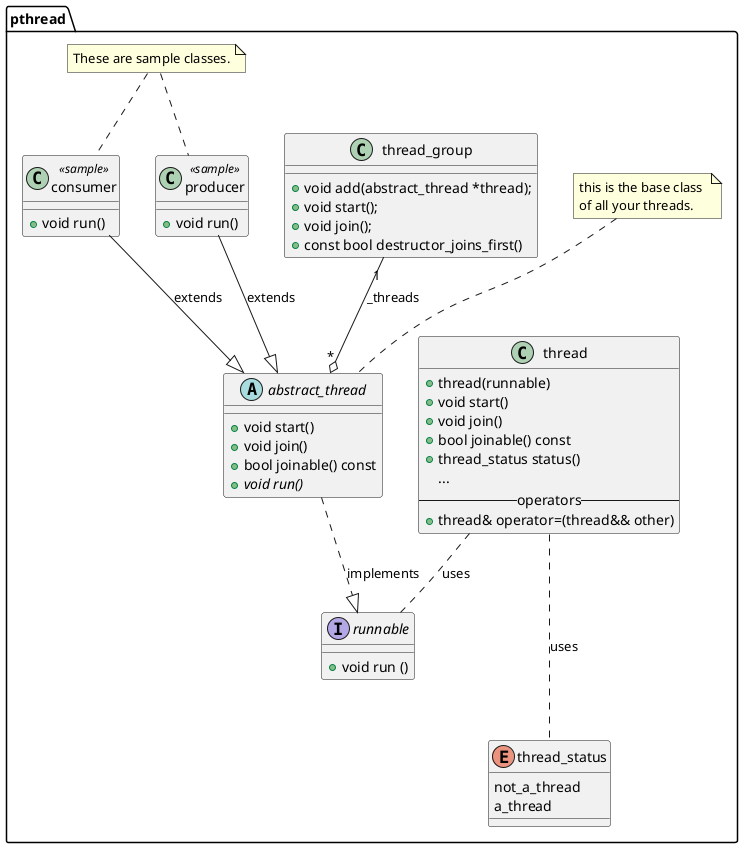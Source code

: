 @startuml

namespace pthread {

    enum thread_status{
      not_a_thread
      a_thread
    }

    interface runnable {
      +void run ()
    }

    abstract abstract_thread {
      +void start()
      +void join()
      +bool joinable() const
      +{abstract} void run()
    }

    abstract_thread ..|> runnable : implements
    note top of abstract_thread : this is the base class \nof all your threads.

    class thread{
      +thread(runnable)
      +void start()
      +void join()
      +bool joinable() const
      +thread_status status()
      ...
      -- operators --
      +thread& operator=(thread&& other)
    }

    thread ... thread_status : uses
    thread .. runnable : uses

    class thread_group {
      +void add(abstract_thread *thread);
      +void start();
      +void join();
      +const bool destructor_joins_first()
    }

    thread_group "1"--o "*" abstract_thread : _threads

    class consumer <<sample>>{
      +void run()
    }

    consumer --|> abstract_thread : extends

    class producer <<sample>> {
      +void run()
    }

    producer --|> abstract_thread : extends

    note as SAMPLES
    These are sample classes.
    end note

    SAMPLES .. consumer
    SAMPLES .. producer
}

@enduml